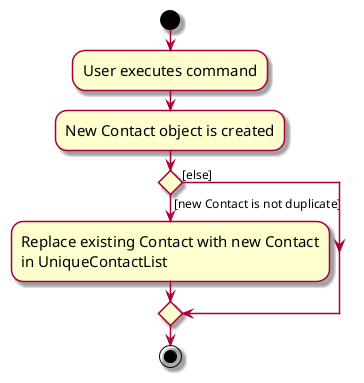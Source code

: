 @startuml
skin rose
skinparam ActivityFontSize 15
skinparam ArrowFontSize 12
start
:User executes command;

:New Contact object is created;

'Since the beta syntax does not support placing the condition outside the
'diamond we place it as the true branch instead.
if () then ([new Contact is not duplicate])
    :Replace existing Contact with new Contact
    in UniqueContactList;
else ([else])
endif
stop
@enduml
